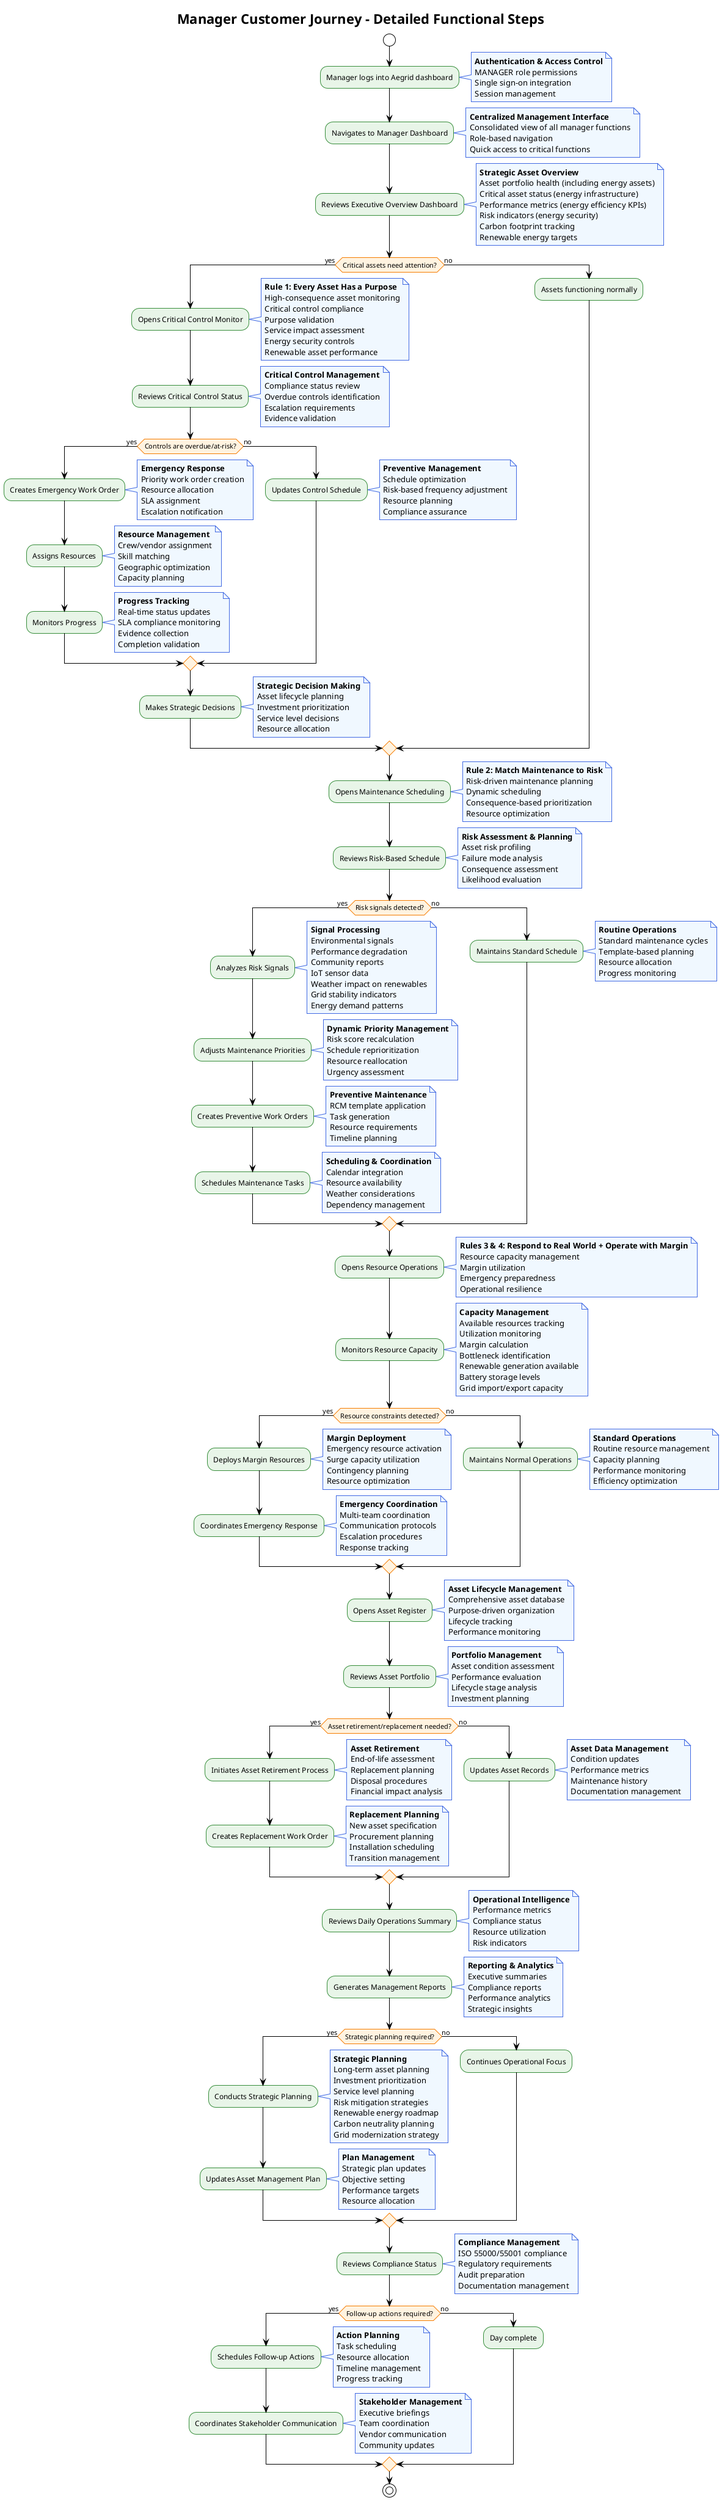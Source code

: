 @startuml Manager Customer Journey - Detailed Functional Steps
!theme plain
skinparam backgroundColor #FFFFFF
skinparam activity {
  BackgroundColor #E8F5E8
  BorderColor #388E3C
  FontColor #000000
}
skinparam activityDiamond {
  BackgroundColor #FFF3E0
  BorderColor #F57C00
  FontColor #000000
}
skinparam note {
  BackgroundColor #F0F8FF
  BorderColor #4169E3
  FontColor #000000
}

title Manager Customer Journey - Detailed Functional Steps

start

:Manager logs into Aegrid dashboard;
note right: **Authentication & Access Control**\nMANAGER role permissions\nSingle sign-on integration\nSession management

:Navigates to Manager Dashboard;
note right: **Centralized Management Interface**\nConsolidated view of all manager functions\nRole-based navigation\nQuick access to critical functions

:Reviews Executive Overview Dashboard;
note right: **Strategic Asset Overview**\nAsset portfolio health (including energy assets)\nCritical asset status (energy infrastructure)\nPerformance metrics (energy efficiency KPIs)\nRisk indicators (energy security)\nCarbon footprint tracking\nRenewable energy targets

if (Critical assets need attention?) then (yes)
  :Opens Critical Control Monitor;
  note right: **Rule 1: Every Asset Has a Purpose**\nHigh-consequence asset monitoring\nCritical control compliance\nPurpose validation\nService impact assessment\nEnergy security controls\nRenewable asset performance

  :Reviews Critical Control Status;
  note right: **Critical Control Management**\nCompliance status review\nOverdue controls identification\nEscalation requirements\nEvidence validation

  if (Controls are overdue/at-risk?) then (yes)
    :Creates Emergency Work Order;
    note right: **Emergency Response**\nPriority work order creation\nResource allocation\nSLA assignment\nEscalation notification

    :Assigns Resources;
    note right: **Resource Management**\nCrew/vendor assignment\nSkill matching\nGeographic optimization\nCapacity planning

    :Monitors Progress;
    note right: **Progress Tracking**\nReal-time status updates\nSLA compliance monitoring\nEvidence collection\nCompletion validation
  else (no)
    :Updates Control Schedule;
    note right: **Preventive Management**\nSchedule optimization\nRisk-based frequency adjustment\nResource planning\nCompliance assurance
  endif

  :Makes Strategic Decisions;
  note right: **Strategic Decision Making**\nAsset lifecycle planning\nInvestment prioritization\nService level decisions\nResource allocation
else (no)
  :Assets functioning normally;
endif

:Opens Maintenance Scheduling;
note right: **Rule 2: Match Maintenance to Risk**\nRisk-driven maintenance planning\nDynamic scheduling\nConsequence-based prioritization\nResource optimization

:Reviews Risk-Based Schedule;
note right: **Risk Assessment & Planning**\nAsset risk profiling\nFailure mode analysis\nConsequence assessment\nLikelihood evaluation

if (Risk signals detected?) then (yes)
  :Analyzes Risk Signals;
  note right: **Signal Processing**\nEnvironmental signals\nPerformance degradation\nCommunity reports\nIoT sensor data\nWeather impact on renewables\nGrid stability indicators\nEnergy demand patterns

  :Adjusts Maintenance Priorities;
  note right: **Dynamic Priority Management**\nRisk score recalculation\nSchedule reprioritization\nResource reallocation\nUrgency assessment

  :Creates Preventive Work Orders;
  note right: **Preventive Maintenance**\nRCM template application\nTask generation\nResource requirements\nTimeline planning

  :Schedules Maintenance Tasks;
  note right: **Scheduling & Coordination**\nCalendar integration\nResource availability\nWeather considerations\nDependency management
else (no)
  :Maintains Standard Schedule;
  note right: **Routine Operations**\nStandard maintenance cycles\nTemplate-based planning\nResource allocation\nProgress monitoring
endif

:Opens Resource Operations;
note right: **Rules 3 & 4: Respond to Real World + Operate with Margin**\nResource capacity management\nMargin utilization\nEmergency preparedness\nOperational resilience

:Monitors Resource Capacity;
note right: **Capacity Management**\nAvailable resources tracking\nUtilization monitoring\nMargin calculation\nBottleneck identification\nRenewable generation available\nBattery storage levels\nGrid import/export capacity

if (Resource constraints detected?) then (yes)
  :Deploys Margin Resources;
  note right: **Margin Deployment**\nEmergency resource activation\nSurge capacity utilization\nContingency planning\nResource optimization

  :Coordinates Emergency Response;
  note right: **Emergency Coordination**\nMulti-team coordination\nCommunication protocols\nEscalation procedures\nResponse tracking
else (no)
  :Maintains Normal Operations;
  note right: **Standard Operations**\nRoutine resource management\nCapacity planning\nPerformance monitoring\nEfficiency optimization
endif

:Opens Asset Register;
note right: **Asset Lifecycle Management**\nComprehensive asset database\nPurpose-driven organization\nLifecycle tracking\nPerformance monitoring

:Reviews Asset Portfolio;
note right: **Portfolio Management**\nAsset condition assessment\nPerformance evaluation\nLifecycle stage analysis\nInvestment planning

if (Asset retirement/replacement needed?) then (yes)
  :Initiates Asset Retirement Process;
  note right: **Asset Retirement**\nEnd-of-life assessment\nReplacement planning\nDisposal procedures\nFinancial impact analysis

  :Creates Replacement Work Order;
  note right: **Replacement Planning**\nNew asset specification\nProcurement planning\nInstallation scheduling\nTransition management
else (no)
  :Updates Asset Records;
  note right: **Asset Data Management**\nCondition updates\nPerformance metrics\nMaintenance history\nDocumentation management
endif

:Reviews Daily Operations Summary;
note right: **Operational Intelligence**\nPerformance metrics\nCompliance status\nResource utilization\nRisk indicators

:Generates Management Reports;
note right: **Reporting & Analytics**\nExecutive summaries\nCompliance reports\nPerformance analytics\nStrategic insights

if (Strategic planning required?) then (yes)
  :Conducts Strategic Planning;
  note right: **Strategic Planning**\nLong-term asset planning\nInvestment prioritization\nService level planning\nRisk mitigation strategies\nRenewable energy roadmap\nCarbon neutrality planning\nGrid modernization strategy

  :Updates Asset Management Plan;
  note right: **Plan Management**\nStrategic plan updates\nObjective setting\nPerformance targets\nResource allocation
else (no)
  :Continues Operational Focus;
endif

:Reviews Compliance Status;
note right: **Compliance Management**\nISO 55000/55001 compliance\nRegulatory requirements\nAudit preparation\nDocumentation management

if (Follow-up actions required?) then (yes)
  :Schedules Follow-up Actions;
  note right: **Action Planning**\nTask scheduling\nResource allocation\nTimeline management\nProgress tracking

  :Coordinates Stakeholder Communication;
  note right: **Stakeholder Management**\nExecutive briefings\nTeam coordination\nVendor communication\nCommunity updates
else (no)
  :Day complete;
endif

stop

@enduml
